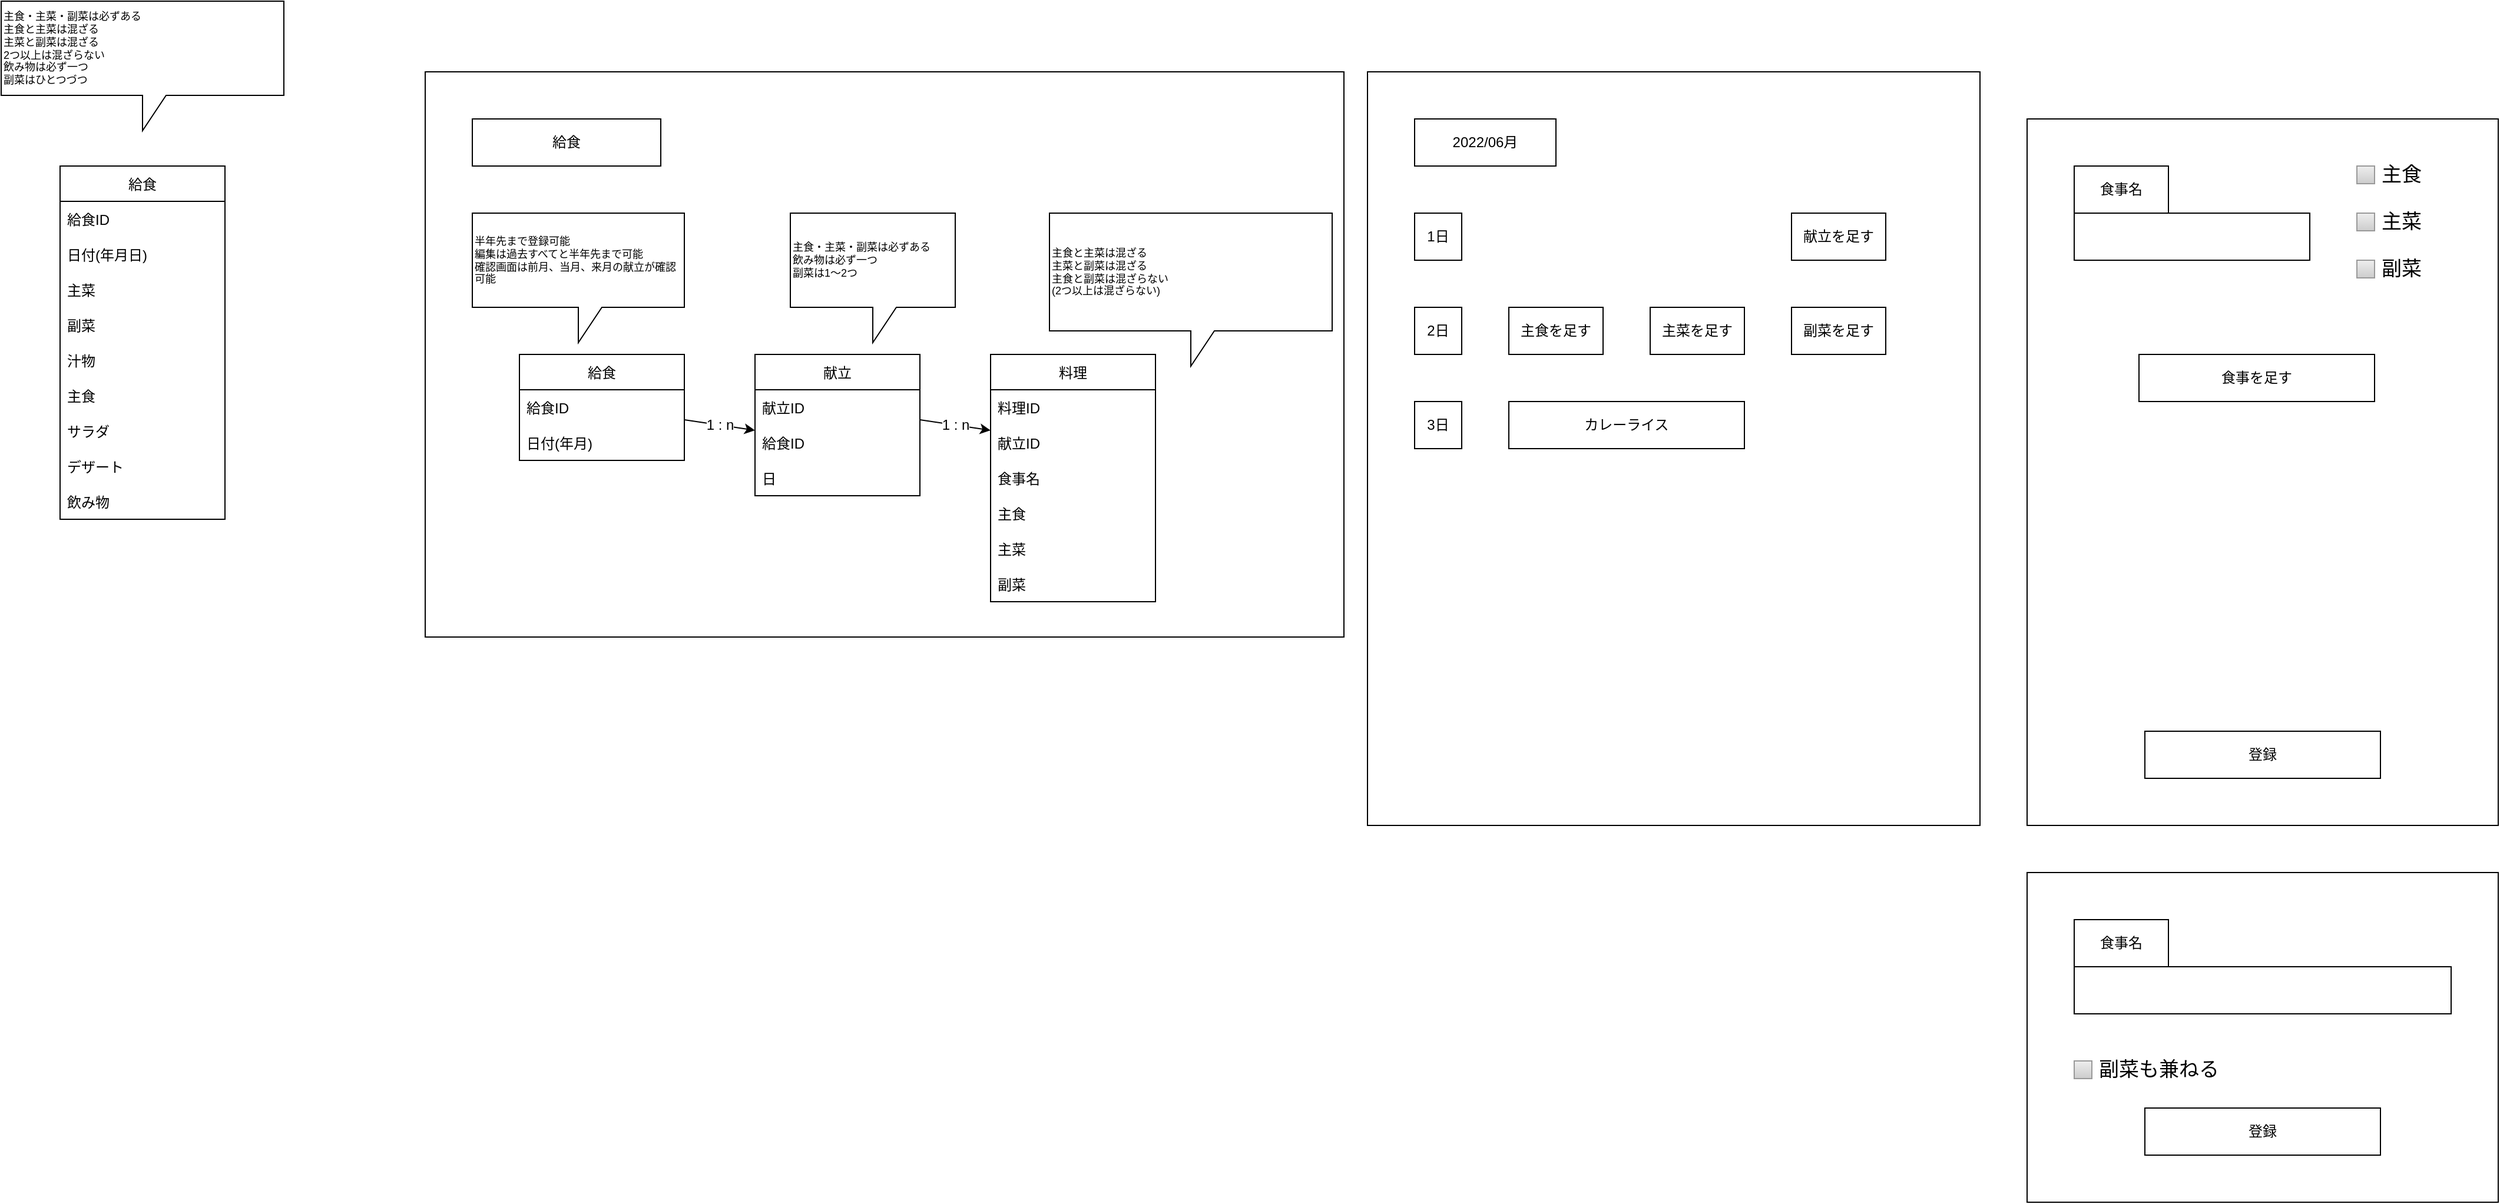 <mxfile>
    <diagram id="VcuDrTNgzmGo0v2y2pSo" name="ページ1">
        <mxGraphModel dx="1162" dy="842" grid="1" gridSize="10" guides="1" tooltips="1" connect="1" arrows="1" fold="1" page="1" pageScale="1" pageWidth="1169" pageHeight="827" math="0" shadow="0">
            <root>
                <mxCell id="0"/>
                <mxCell id="1" parent="0"/>
                <mxCell id="83" value="" style="rounded=0;whiteSpace=wrap;html=1;fontColor=default;fillColor=none;" vertex="1" parent="1">
                    <mxGeometry x="520" y="80" width="780" height="480" as="geometry"/>
                </mxCell>
                <mxCell id="12" value="給食" style="swimlane;fontStyle=0;childLayout=stackLayout;horizontal=1;startSize=30;horizontalStack=0;resizeParent=1;resizeParentMax=0;resizeLast=0;collapsible=1;marginBottom=0;" parent="1" vertex="1">
                    <mxGeometry x="210" y="160" width="140" height="300" as="geometry"/>
                </mxCell>
                <mxCell id="13" value="給食ID" style="text;strokeColor=none;fillColor=none;align=left;verticalAlign=middle;spacingLeft=4;spacingRight=4;overflow=hidden;points=[[0,0.5],[1,0.5]];portConstraint=eastwest;rotatable=0;" parent="12" vertex="1">
                    <mxGeometry y="30" width="140" height="30" as="geometry"/>
                </mxCell>
                <mxCell id="21" value="日付(年月日)" style="text;strokeColor=none;fillColor=none;align=left;verticalAlign=middle;spacingLeft=4;spacingRight=4;overflow=hidden;points=[[0,0.5],[1,0.5]];portConstraint=eastwest;rotatable=0;" parent="12" vertex="1">
                    <mxGeometry y="60" width="140" height="30" as="geometry"/>
                </mxCell>
                <mxCell id="19" value="主菜" style="text;strokeColor=none;fillColor=none;align=left;verticalAlign=middle;spacingLeft=4;spacingRight=4;overflow=hidden;points=[[0,0.5],[1,0.5]];portConstraint=eastwest;rotatable=0;" parent="12" vertex="1">
                    <mxGeometry y="90" width="140" height="30" as="geometry"/>
                </mxCell>
                <mxCell id="14" value="副菜" style="text;strokeColor=none;fillColor=none;align=left;verticalAlign=middle;spacingLeft=4;spacingRight=4;overflow=hidden;points=[[0,0.5],[1,0.5]];portConstraint=eastwest;rotatable=0;" parent="12" vertex="1">
                    <mxGeometry y="120" width="140" height="30" as="geometry"/>
                </mxCell>
                <mxCell id="20" value="汁物" style="text;strokeColor=none;fillColor=none;align=left;verticalAlign=middle;spacingLeft=4;spacingRight=4;overflow=hidden;points=[[0,0.5],[1,0.5]];portConstraint=eastwest;rotatable=0;" parent="12" vertex="1">
                    <mxGeometry y="150" width="140" height="30" as="geometry"/>
                </mxCell>
                <mxCell id="16" value="主食" style="text;strokeColor=none;fillColor=none;align=left;verticalAlign=middle;spacingLeft=4;spacingRight=4;overflow=hidden;points=[[0,0.5],[1,0.5]];portConstraint=eastwest;rotatable=0;" parent="12" vertex="1">
                    <mxGeometry y="180" width="140" height="30" as="geometry"/>
                </mxCell>
                <mxCell id="17" value="サラダ" style="text;strokeColor=none;fillColor=none;align=left;verticalAlign=middle;spacingLeft=4;spacingRight=4;overflow=hidden;points=[[0,0.5],[1,0.5]];portConstraint=eastwest;rotatable=0;" parent="12" vertex="1">
                    <mxGeometry y="210" width="140" height="30" as="geometry"/>
                </mxCell>
                <mxCell id="18" value="デザート" style="text;strokeColor=none;fillColor=none;align=left;verticalAlign=middle;spacingLeft=4;spacingRight=4;overflow=hidden;points=[[0,0.5],[1,0.5]];portConstraint=eastwest;rotatable=0;" parent="12" vertex="1">
                    <mxGeometry y="240" width="140" height="30" as="geometry"/>
                </mxCell>
                <mxCell id="15" value="飲み物" style="text;strokeColor=none;fillColor=none;align=left;verticalAlign=middle;spacingLeft=4;spacingRight=4;overflow=hidden;points=[[0,0.5],[1,0.5]];portConstraint=eastwest;rotatable=0;" parent="12" vertex="1">
                    <mxGeometry y="270" width="140" height="30" as="geometry"/>
                </mxCell>
                <mxCell id="22" value="主食・主菜・副菜は必ずある&lt;br&gt;主食と主菜は混ざる&lt;br&gt;主菜と副菜は混ざる&lt;br&gt;2つ以上は混ざらない&lt;br&gt;飲み物は必ず一つ&lt;br&gt;副菜はひとつづつ" style="shape=callout;whiteSpace=wrap;html=1;perimeter=calloutPerimeter;fontSize=9;align=left;" parent="1" vertex="1">
                    <mxGeometry x="160" y="20" width="240" height="110" as="geometry"/>
                </mxCell>
                <mxCell id="43" value="1 : n" style="edgeStyle=none;html=1;fontSize=12;" parent="1" source="24" target="34" edge="1">
                    <mxGeometry relative="1" as="geometry"/>
                </mxCell>
                <mxCell id="23" value="給食" style="swimlane;fontStyle=0;childLayout=stackLayout;horizontal=1;startSize=30;horizontalStack=0;resizeParent=1;resizeParentMax=0;resizeLast=0;collapsible=1;marginBottom=0;" parent="1" vertex="1">
                    <mxGeometry x="600" y="320" width="140" height="90" as="geometry"/>
                </mxCell>
                <mxCell id="24" value="給食ID" style="text;strokeColor=none;fillColor=none;align=left;verticalAlign=middle;spacingLeft=4;spacingRight=4;overflow=hidden;points=[[0,0.5],[1,0.5]];portConstraint=eastwest;rotatable=0;" parent="23" vertex="1">
                    <mxGeometry y="30" width="140" height="30" as="geometry"/>
                </mxCell>
                <mxCell id="25" value="日付(年月)" style="text;strokeColor=none;fillColor=none;align=left;verticalAlign=middle;spacingLeft=4;spacingRight=4;overflow=hidden;points=[[0,0.5],[1,0.5]];portConstraint=eastwest;rotatable=0;" parent="23" vertex="1">
                    <mxGeometry y="60" width="140" height="30" as="geometry"/>
                </mxCell>
                <mxCell id="44" value="1 : n" style="edgeStyle=none;html=1;fontSize=12;" parent="1" source="40" target="37" edge="1">
                    <mxGeometry relative="1" as="geometry"/>
                </mxCell>
                <mxCell id="33" value="献立" style="swimlane;fontStyle=0;childLayout=stackLayout;horizontal=1;startSize=30;horizontalStack=0;resizeParent=1;resizeParentMax=0;resizeLast=0;collapsible=1;marginBottom=0;" parent="1" vertex="1">
                    <mxGeometry x="800" y="320" width="140" height="120" as="geometry"/>
                </mxCell>
                <mxCell id="40" value="献立ID" style="text;strokeColor=none;fillColor=none;align=left;verticalAlign=middle;spacingLeft=4;spacingRight=4;overflow=hidden;points=[[0,0.5],[1,0.5]];portConstraint=eastwest;rotatable=0;" parent="33" vertex="1">
                    <mxGeometry y="30" width="140" height="30" as="geometry"/>
                </mxCell>
                <mxCell id="34" value="給食ID" style="text;strokeColor=none;fillColor=none;align=left;verticalAlign=middle;spacingLeft=4;spacingRight=4;overflow=hidden;points=[[0,0.5],[1,0.5]];portConstraint=eastwest;rotatable=0;" parent="33" vertex="1">
                    <mxGeometry y="60" width="140" height="30" as="geometry"/>
                </mxCell>
                <mxCell id="35" value="日" style="text;strokeColor=none;fillColor=none;align=left;verticalAlign=middle;spacingLeft=4;spacingRight=4;overflow=hidden;points=[[0,0.5],[1,0.5]];portConstraint=eastwest;rotatable=0;" parent="33" vertex="1">
                    <mxGeometry y="90" width="140" height="30" as="geometry"/>
                </mxCell>
                <mxCell id="36" value="料理" style="swimlane;fontStyle=0;childLayout=stackLayout;horizontal=1;startSize=30;horizontalStack=0;resizeParent=1;resizeParentMax=0;resizeLast=0;collapsible=1;marginBottom=0;" parent="1" vertex="1">
                    <mxGeometry x="1000" y="320" width="140" height="210" as="geometry"/>
                </mxCell>
                <mxCell id="49" value="料理ID" style="text;strokeColor=none;fillColor=none;align=left;verticalAlign=middle;spacingLeft=4;spacingRight=4;overflow=hidden;points=[[0,0.5],[1,0.5]];portConstraint=eastwest;rotatable=0;" parent="36" vertex="1">
                    <mxGeometry y="30" width="140" height="30" as="geometry"/>
                </mxCell>
                <mxCell id="37" value="献立ID" style="text;strokeColor=none;fillColor=none;align=left;verticalAlign=middle;spacingLeft=4;spacingRight=4;overflow=hidden;points=[[0,0.5],[1,0.5]];portConstraint=eastwest;rotatable=0;" parent="36" vertex="1">
                    <mxGeometry y="60" width="140" height="30" as="geometry"/>
                </mxCell>
                <mxCell id="41" value="食事名" style="text;strokeColor=none;fillColor=none;align=left;verticalAlign=middle;spacingLeft=4;spacingRight=4;overflow=hidden;points=[[0,0.5],[1,0.5]];portConstraint=eastwest;rotatable=0;" parent="36" vertex="1">
                    <mxGeometry y="90" width="140" height="30" as="geometry"/>
                </mxCell>
                <mxCell id="38" value="主食" style="text;strokeColor=none;fillColor=none;align=left;verticalAlign=middle;spacingLeft=4;spacingRight=4;overflow=hidden;points=[[0,0.5],[1,0.5]];portConstraint=eastwest;rotatable=0;" parent="36" vertex="1">
                    <mxGeometry y="120" width="140" height="30" as="geometry"/>
                </mxCell>
                <mxCell id="46" value="主菜" style="text;strokeColor=none;fillColor=none;align=left;verticalAlign=middle;spacingLeft=4;spacingRight=4;overflow=hidden;points=[[0,0.5],[1,0.5]];portConstraint=eastwest;rotatable=0;" parent="36" vertex="1">
                    <mxGeometry y="150" width="140" height="30" as="geometry"/>
                </mxCell>
                <mxCell id="47" value="副菜" style="text;strokeColor=none;fillColor=none;align=left;verticalAlign=middle;spacingLeft=4;spacingRight=4;overflow=hidden;points=[[0,0.5],[1,0.5]];portConstraint=eastwest;rotatable=0;" parent="36" vertex="1">
                    <mxGeometry y="180" width="140" height="30" as="geometry"/>
                </mxCell>
                <mxCell id="42" value="主食と主菜は混ざる&lt;br&gt;主菜と副菜は混ざる&lt;br&gt;主食と副菜は混ざらない&lt;br&gt;(2つ以上は混ざらない)" style="shape=callout;whiteSpace=wrap;html=1;perimeter=calloutPerimeter;fontSize=9;align=left;" parent="1" vertex="1">
                    <mxGeometry x="1050" y="200" width="240" height="130" as="geometry"/>
                </mxCell>
                <mxCell id="45" value="主食・主菜・副菜は必ずある&lt;br&gt;飲み物は必ず一つ&lt;br&gt;副菜は1～2つ" style="shape=callout;whiteSpace=wrap;html=1;perimeter=calloutPerimeter;fontSize=9;align=left;" parent="1" vertex="1">
                    <mxGeometry x="830" y="200" width="140" height="110" as="geometry"/>
                </mxCell>
                <mxCell id="50" value="" style="rounded=0;whiteSpace=wrap;html=1;fillColor=none;" vertex="1" parent="1">
                    <mxGeometry x="1320" y="80" width="520" height="640" as="geometry"/>
                </mxCell>
                <mxCell id="51" value="2022/06月" style="rounded=0;whiteSpace=wrap;html=1;fillColor=none;" vertex="1" parent="1">
                    <mxGeometry x="1360" y="120" width="120" height="40" as="geometry"/>
                </mxCell>
                <mxCell id="52" value="1日" style="rounded=0;whiteSpace=wrap;html=1;fillColor=none;" vertex="1" parent="1">
                    <mxGeometry x="1360" y="200" width="40" height="40" as="geometry"/>
                </mxCell>
                <mxCell id="53" value="2日" style="rounded=0;whiteSpace=wrap;html=1;fillColor=none;" vertex="1" parent="1">
                    <mxGeometry x="1360" y="280" width="40" height="40" as="geometry"/>
                </mxCell>
                <mxCell id="54" value="3日" style="rounded=0;whiteSpace=wrap;html=1;fillColor=none;" vertex="1" parent="1">
                    <mxGeometry x="1360" y="360" width="40" height="40" as="geometry"/>
                </mxCell>
                <mxCell id="55" value="献立を足す" style="rounded=0;whiteSpace=wrap;html=1;fillColor=none;" vertex="1" parent="1">
                    <mxGeometry x="1680" y="200" width="80" height="40" as="geometry"/>
                </mxCell>
                <mxCell id="56" value="" style="rounded=0;whiteSpace=wrap;html=1;fillColor=none;" vertex="1" parent="1">
                    <mxGeometry x="1880" y="120" width="400" height="600" as="geometry"/>
                </mxCell>
                <mxCell id="57" value="食事名" style="rounded=0;whiteSpace=wrap;html=1;fillColor=none;" vertex="1" parent="1">
                    <mxGeometry x="1920" y="160" width="80" height="40" as="geometry"/>
                </mxCell>
                <mxCell id="58" value="" style="rounded=0;whiteSpace=wrap;html=1;fillColor=none;" vertex="1" parent="1">
                    <mxGeometry x="1920" y="200" width="200" height="40" as="geometry"/>
                </mxCell>
                <mxCell id="59" value="主食" style="strokeWidth=1;shadow=0;dashed=0;align=center;html=1;shape=mxgraph.mockup.forms.rrect;rSize=0;fillColor=#eeeeee;strokeColor=#999999;gradientColor=#cccccc;align=left;spacingLeft=4;fontSize=17;fontColor=default;labelPosition=right;" vertex="1" parent="1">
                    <mxGeometry x="2160" y="160" width="15" height="15" as="geometry"/>
                </mxCell>
                <mxCell id="62" value="主菜" style="strokeWidth=1;shadow=0;dashed=0;align=center;html=1;shape=mxgraph.mockup.forms.rrect;rSize=0;fillColor=#eeeeee;strokeColor=#999999;gradientColor=#cccccc;align=left;spacingLeft=4;fontSize=17;fontColor=default;labelPosition=right;" vertex="1" parent="1">
                    <mxGeometry x="2160" y="200" width="15" height="15" as="geometry"/>
                </mxCell>
                <mxCell id="63" value="副菜" style="strokeWidth=1;shadow=0;dashed=0;align=center;html=1;shape=mxgraph.mockup.forms.rrect;rSize=0;fillColor=#eeeeee;strokeColor=#999999;gradientColor=#cccccc;align=left;spacingLeft=4;fontSize=17;fontColor=default;labelPosition=right;" vertex="1" parent="1">
                    <mxGeometry x="2160" y="240" width="15" height="15" as="geometry"/>
                </mxCell>
                <mxCell id="64" value="食事を足す" style="rounded=0;whiteSpace=wrap;html=1;fillColor=none;" vertex="1" parent="1">
                    <mxGeometry x="1975" y="320" width="200" height="40" as="geometry"/>
                </mxCell>
                <mxCell id="65" value="登録" style="rounded=0;whiteSpace=wrap;html=1;fillColor=none;" vertex="1" parent="1">
                    <mxGeometry x="1980" y="640" width="200" height="40" as="geometry"/>
                </mxCell>
                <mxCell id="66" value="主食を足す" style="rounded=0;whiteSpace=wrap;html=1;fillColor=none;" vertex="1" parent="1">
                    <mxGeometry x="1440" y="280" width="80" height="40" as="geometry"/>
                </mxCell>
                <mxCell id="67" value="主菜を足す" style="rounded=0;whiteSpace=wrap;html=1;fillColor=none;" vertex="1" parent="1">
                    <mxGeometry x="1560" y="280" width="80" height="40" as="geometry"/>
                </mxCell>
                <mxCell id="68" value="副菜を足す" style="rounded=0;whiteSpace=wrap;html=1;fillColor=none;" vertex="1" parent="1">
                    <mxGeometry x="1680" y="280" width="80" height="40" as="geometry"/>
                </mxCell>
                <mxCell id="70" value="" style="rounded=0;whiteSpace=wrap;html=1;fillColor=none;" vertex="1" parent="1">
                    <mxGeometry x="1880" y="760" width="400" height="280" as="geometry"/>
                </mxCell>
                <mxCell id="71" value="食事名" style="rounded=0;whiteSpace=wrap;html=1;fillColor=none;" vertex="1" parent="1">
                    <mxGeometry x="1920" y="800" width="80" height="40" as="geometry"/>
                </mxCell>
                <mxCell id="72" value="" style="rounded=0;whiteSpace=wrap;html=1;fillColor=none;" vertex="1" parent="1">
                    <mxGeometry x="1920" y="840" width="320" height="40" as="geometry"/>
                </mxCell>
                <mxCell id="74" value="副菜も兼ねる" style="strokeWidth=1;shadow=0;dashed=0;align=center;html=1;shape=mxgraph.mockup.forms.rrect;rSize=0;fillColor=#eeeeee;strokeColor=#999999;gradientColor=#cccccc;align=left;spacingLeft=4;fontSize=17;fontColor=default;labelPosition=right;" vertex="1" parent="1">
                    <mxGeometry x="1920" y="920" width="15" height="15" as="geometry"/>
                </mxCell>
                <mxCell id="77" value="登録" style="rounded=0;whiteSpace=wrap;html=1;fillColor=none;" vertex="1" parent="1">
                    <mxGeometry x="1980" y="960" width="200" height="40" as="geometry"/>
                </mxCell>
                <mxCell id="81" value="カレーライス" style="rounded=0;whiteSpace=wrap;html=1;fillColor=none;" vertex="1" parent="1">
                    <mxGeometry x="1440" y="360" width="200" height="40" as="geometry"/>
                </mxCell>
                <mxCell id="82" value="半年先まで登録可能&lt;br&gt;編集は過去すべてと半年先まで可能&lt;br&gt;確認画面は前月、当月、来月の献立が確認可能" style="shape=callout;whiteSpace=wrap;html=1;perimeter=calloutPerimeter;fontSize=9;align=left;" vertex="1" parent="1">
                    <mxGeometry x="560" y="200" width="180" height="110" as="geometry"/>
                </mxCell>
                <mxCell id="84" value="給食" style="rounded=0;whiteSpace=wrap;html=1;fontColor=default;fillColor=none;" vertex="1" parent="1">
                    <mxGeometry x="560" y="120" width="160" height="40" as="geometry"/>
                </mxCell>
            </root>
        </mxGraphModel>
    </diagram>
</mxfile>